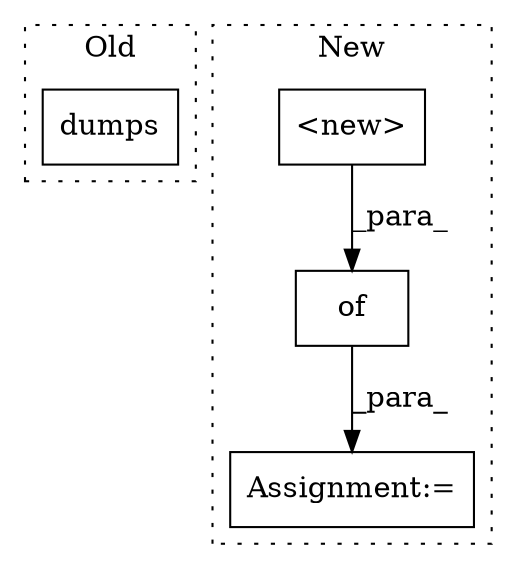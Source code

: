 digraph G {
subgraph cluster0 {
1 [label="dumps" a="32" s="13262,13283" l="6,1" shape="box"];
label = "Old";
style="dotted";
}
subgraph cluster1 {
2 [label="<new>" a="14" s="15360" l="18" shape="box"];
3 [label="Assignment:=" a="7" s="15214" l="1" shape="box"];
4 [label="of" a="32" s="15219,15454" l="3,1" shape="box"];
label = "New";
style="dotted";
}
2 -> 4 [label="_para_"];
4 -> 3 [label="_para_"];
}